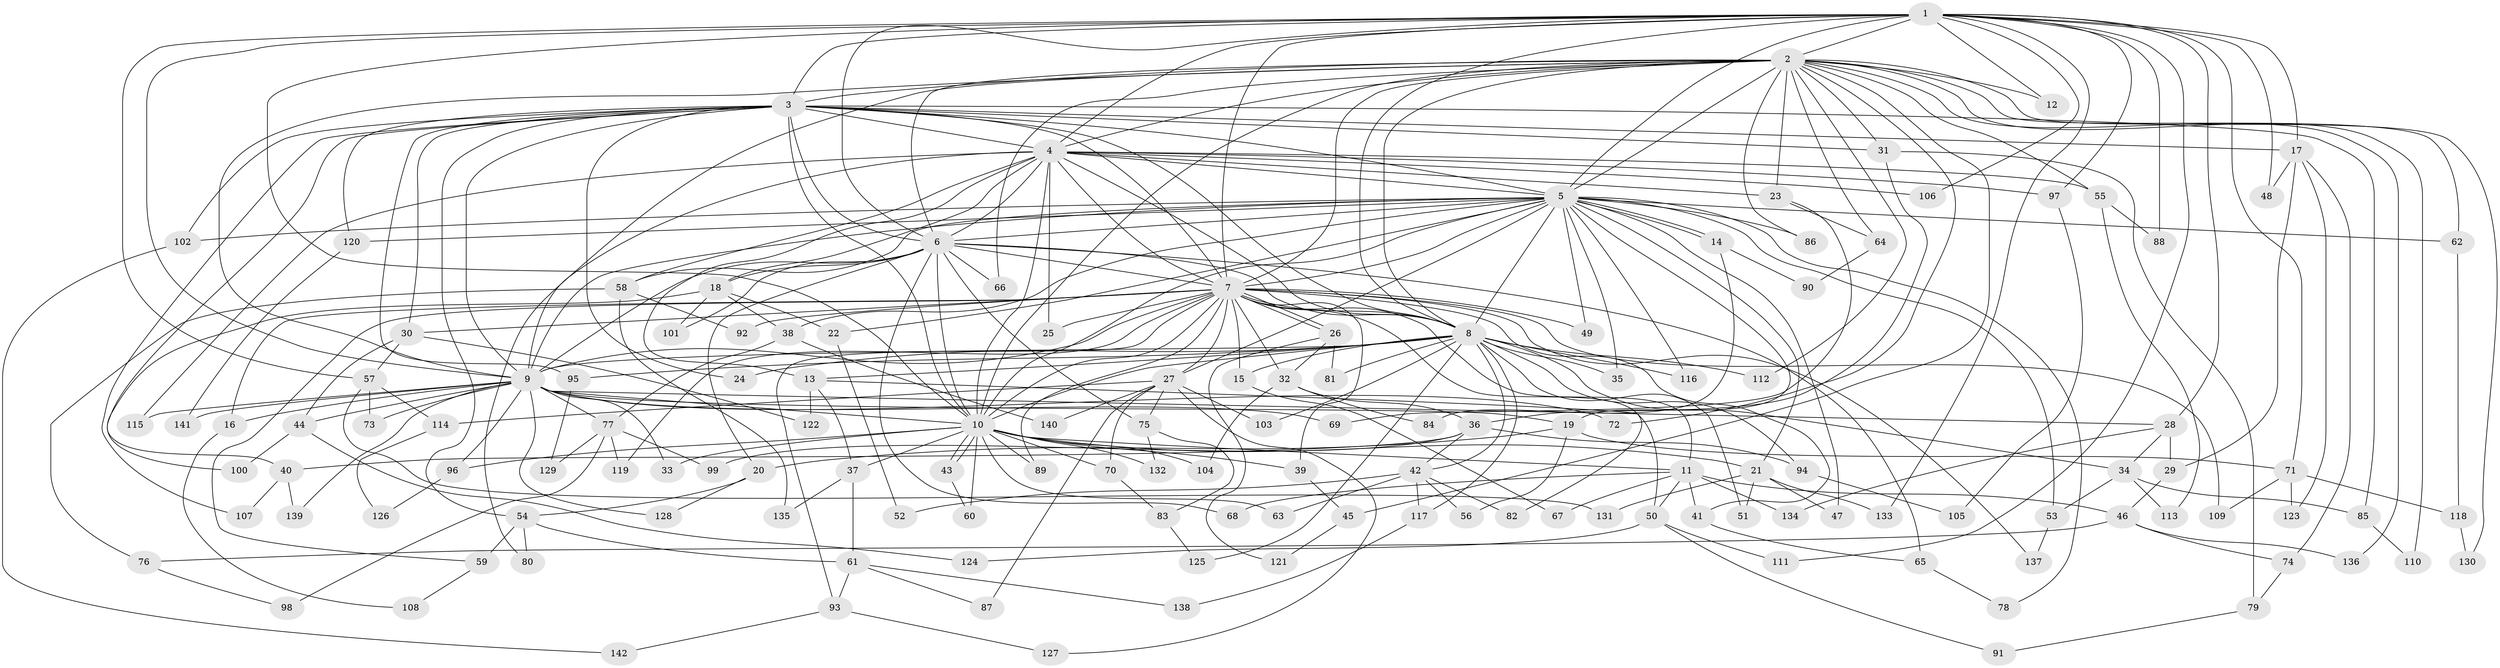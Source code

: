 // Generated by graph-tools (version 1.1) at 2025/25/03/09/25 03:25:37]
// undirected, 142 vertices, 309 edges
graph export_dot {
graph [start="1"]
  node [color=gray90,style=filled];
  1;
  2;
  3;
  4;
  5;
  6;
  7;
  8;
  9;
  10;
  11;
  12;
  13;
  14;
  15;
  16;
  17;
  18;
  19;
  20;
  21;
  22;
  23;
  24;
  25;
  26;
  27;
  28;
  29;
  30;
  31;
  32;
  33;
  34;
  35;
  36;
  37;
  38;
  39;
  40;
  41;
  42;
  43;
  44;
  45;
  46;
  47;
  48;
  49;
  50;
  51;
  52;
  53;
  54;
  55;
  56;
  57;
  58;
  59;
  60;
  61;
  62;
  63;
  64;
  65;
  66;
  67;
  68;
  69;
  70;
  71;
  72;
  73;
  74;
  75;
  76;
  77;
  78;
  79;
  80;
  81;
  82;
  83;
  84;
  85;
  86;
  87;
  88;
  89;
  90;
  91;
  92;
  93;
  94;
  95;
  96;
  97;
  98;
  99;
  100;
  101;
  102;
  103;
  104;
  105;
  106;
  107;
  108;
  109;
  110;
  111;
  112;
  113;
  114;
  115;
  116;
  117;
  118;
  119;
  120;
  121;
  122;
  123;
  124;
  125;
  126;
  127;
  128;
  129;
  130;
  131;
  132;
  133;
  134;
  135;
  136;
  137;
  138;
  139;
  140;
  141;
  142;
  1 -- 2;
  1 -- 3;
  1 -- 4;
  1 -- 5;
  1 -- 6;
  1 -- 7;
  1 -- 8;
  1 -- 9;
  1 -- 10;
  1 -- 12;
  1 -- 17;
  1 -- 28;
  1 -- 48;
  1 -- 57;
  1 -- 71;
  1 -- 88;
  1 -- 97;
  1 -- 106;
  1 -- 111;
  1 -- 133;
  2 -- 3;
  2 -- 4;
  2 -- 5;
  2 -- 6;
  2 -- 7;
  2 -- 8;
  2 -- 9;
  2 -- 10;
  2 -- 12;
  2 -- 23;
  2 -- 31;
  2 -- 45;
  2 -- 55;
  2 -- 62;
  2 -- 64;
  2 -- 66;
  2 -- 72;
  2 -- 80;
  2 -- 86;
  2 -- 110;
  2 -- 112;
  2 -- 130;
  2 -- 136;
  3 -- 4;
  3 -- 5;
  3 -- 6;
  3 -- 7;
  3 -- 8;
  3 -- 9;
  3 -- 10;
  3 -- 17;
  3 -- 24;
  3 -- 30;
  3 -- 31;
  3 -- 40;
  3 -- 54;
  3 -- 85;
  3 -- 95;
  3 -- 102;
  3 -- 107;
  3 -- 120;
  4 -- 5;
  4 -- 6;
  4 -- 7;
  4 -- 8;
  4 -- 9;
  4 -- 10;
  4 -- 13;
  4 -- 18;
  4 -- 23;
  4 -- 25;
  4 -- 55;
  4 -- 58;
  4 -- 97;
  4 -- 106;
  4 -- 115;
  5 -- 6;
  5 -- 7;
  5 -- 8;
  5 -- 9;
  5 -- 10;
  5 -- 14;
  5 -- 14;
  5 -- 19;
  5 -- 21;
  5 -- 22;
  5 -- 27;
  5 -- 35;
  5 -- 38;
  5 -- 47;
  5 -- 49;
  5 -- 53;
  5 -- 58;
  5 -- 62;
  5 -- 78;
  5 -- 86;
  5 -- 102;
  5 -- 116;
  5 -- 120;
  6 -- 7;
  6 -- 8;
  6 -- 9;
  6 -- 10;
  6 -- 18;
  6 -- 20;
  6 -- 65;
  6 -- 66;
  6 -- 68;
  6 -- 75;
  6 -- 101;
  7 -- 8;
  7 -- 9;
  7 -- 10;
  7 -- 11;
  7 -- 15;
  7 -- 16;
  7 -- 25;
  7 -- 26;
  7 -- 26;
  7 -- 27;
  7 -- 30;
  7 -- 32;
  7 -- 39;
  7 -- 41;
  7 -- 49;
  7 -- 59;
  7 -- 82;
  7 -- 89;
  7 -- 92;
  7 -- 93;
  7 -- 109;
  7 -- 119;
  7 -- 137;
  8 -- 9;
  8 -- 10;
  8 -- 13;
  8 -- 15;
  8 -- 24;
  8 -- 34;
  8 -- 35;
  8 -- 42;
  8 -- 51;
  8 -- 81;
  8 -- 94;
  8 -- 95;
  8 -- 103;
  8 -- 112;
  8 -- 116;
  8 -- 117;
  8 -- 125;
  9 -- 10;
  9 -- 16;
  9 -- 19;
  9 -- 28;
  9 -- 33;
  9 -- 44;
  9 -- 69;
  9 -- 72;
  9 -- 73;
  9 -- 77;
  9 -- 96;
  9 -- 115;
  9 -- 128;
  9 -- 139;
  9 -- 141;
  10 -- 11;
  10 -- 21;
  10 -- 33;
  10 -- 37;
  10 -- 39;
  10 -- 43;
  10 -- 43;
  10 -- 60;
  10 -- 63;
  10 -- 70;
  10 -- 89;
  10 -- 96;
  10 -- 104;
  10 -- 132;
  11 -- 41;
  11 -- 46;
  11 -- 50;
  11 -- 67;
  11 -- 68;
  11 -- 134;
  13 -- 37;
  13 -- 50;
  13 -- 122;
  14 -- 84;
  14 -- 90;
  15 -- 67;
  16 -- 108;
  17 -- 29;
  17 -- 48;
  17 -- 74;
  17 -- 123;
  18 -- 22;
  18 -- 38;
  18 -- 100;
  18 -- 101;
  19 -- 20;
  19 -- 56;
  19 -- 71;
  20 -- 54;
  20 -- 128;
  21 -- 47;
  21 -- 51;
  21 -- 131;
  21 -- 133;
  22 -- 52;
  23 -- 64;
  23 -- 69;
  26 -- 32;
  26 -- 81;
  26 -- 121;
  27 -- 70;
  27 -- 75;
  27 -- 87;
  27 -- 103;
  27 -- 114;
  27 -- 127;
  27 -- 140;
  28 -- 29;
  28 -- 34;
  28 -- 134;
  29 -- 46;
  30 -- 44;
  30 -- 57;
  30 -- 122;
  31 -- 36;
  31 -- 79;
  32 -- 36;
  32 -- 84;
  32 -- 104;
  34 -- 53;
  34 -- 85;
  34 -- 113;
  36 -- 40;
  36 -- 42;
  36 -- 94;
  36 -- 99;
  37 -- 61;
  37 -- 135;
  38 -- 77;
  38 -- 140;
  39 -- 45;
  40 -- 107;
  40 -- 139;
  41 -- 65;
  42 -- 52;
  42 -- 56;
  42 -- 63;
  42 -- 82;
  42 -- 117;
  43 -- 60;
  44 -- 100;
  44 -- 124;
  45 -- 121;
  46 -- 74;
  46 -- 76;
  46 -- 136;
  50 -- 91;
  50 -- 111;
  50 -- 124;
  53 -- 137;
  54 -- 59;
  54 -- 61;
  54 -- 80;
  55 -- 88;
  55 -- 113;
  57 -- 73;
  57 -- 114;
  57 -- 131;
  58 -- 76;
  58 -- 92;
  58 -- 135;
  59 -- 108;
  61 -- 87;
  61 -- 93;
  61 -- 138;
  62 -- 118;
  64 -- 90;
  65 -- 78;
  70 -- 83;
  71 -- 109;
  71 -- 118;
  71 -- 123;
  74 -- 79;
  75 -- 83;
  75 -- 132;
  76 -- 98;
  77 -- 98;
  77 -- 99;
  77 -- 119;
  77 -- 129;
  79 -- 91;
  83 -- 125;
  85 -- 110;
  93 -- 127;
  93 -- 142;
  94 -- 105;
  95 -- 129;
  96 -- 126;
  97 -- 105;
  102 -- 142;
  114 -- 126;
  117 -- 138;
  118 -- 130;
  120 -- 141;
}
